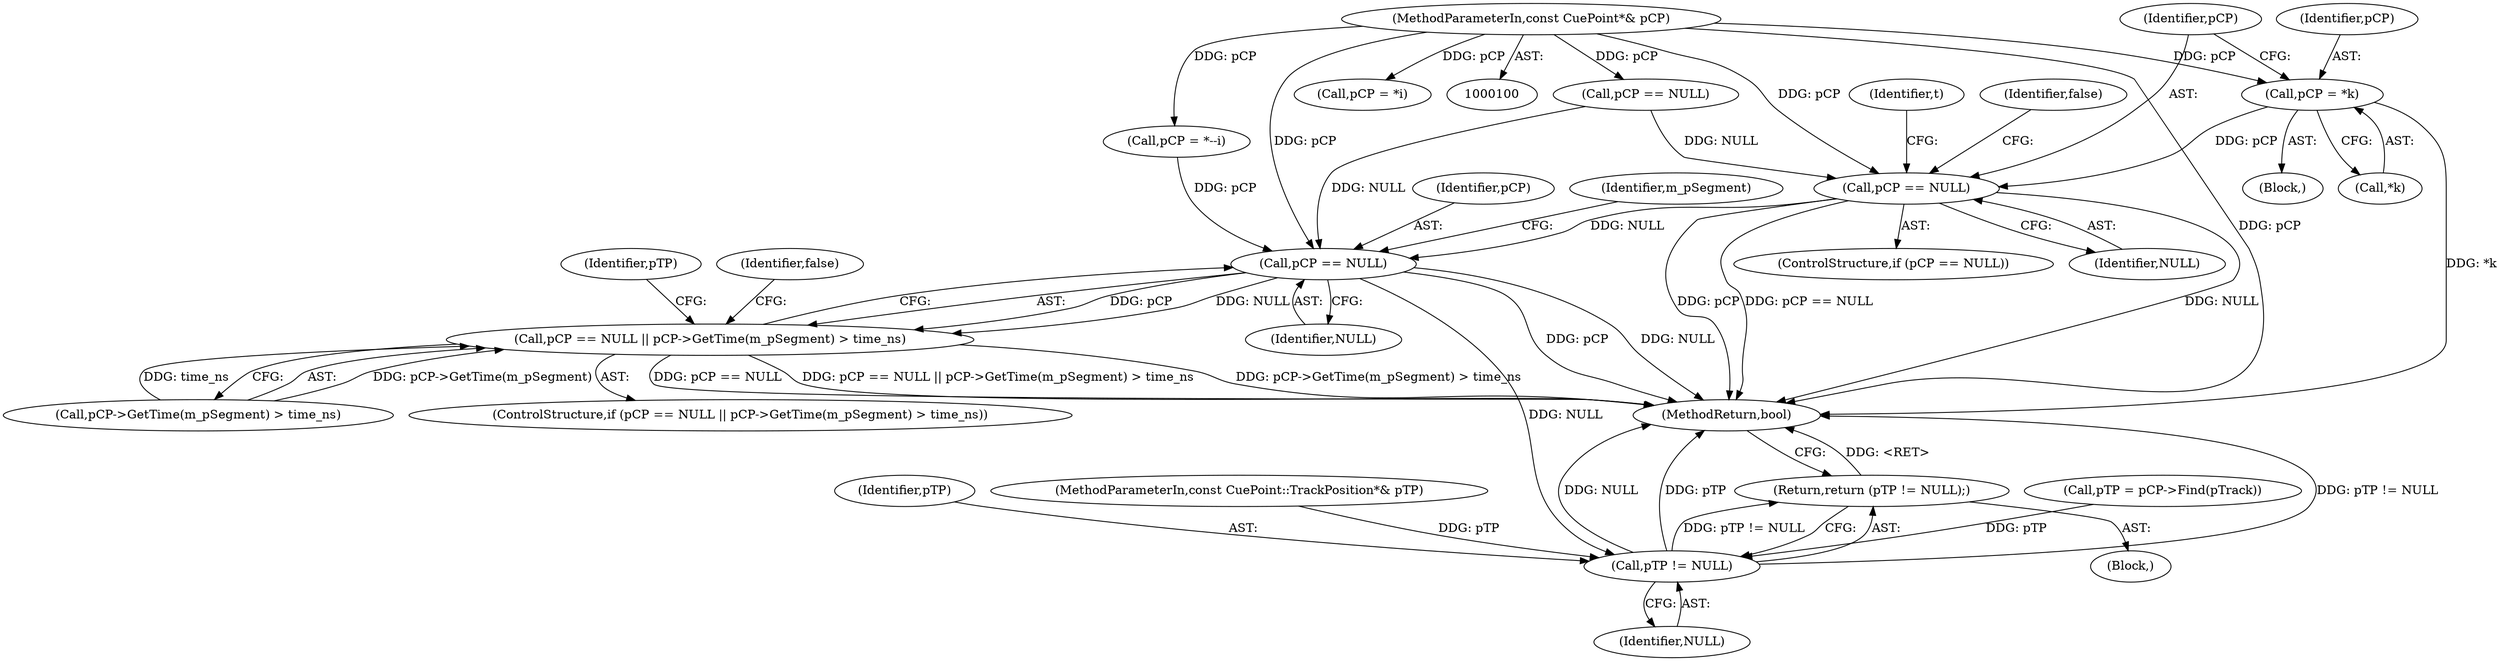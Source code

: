digraph "0_Android_cc274e2abe8b2a6698a5c47d8aa4bb45f1f9538d_9@pointer" {
"1000184" [label="(Call,pCP = *k)"];
"1000103" [label="(MethodParameterIn,const CuePoint*& pCP)"];
"1000189" [label="(Call,pCP == NULL)"];
"1000239" [label="(Call,pCP == NULL)"];
"1000238" [label="(Call,pCP == NULL || pCP->GetTime(m_pSegment) > time_ns)"];
"1000253" [label="(Call,pTP != NULL)"];
"1000252" [label="(Return,return (pTP != NULL);)"];
"1000256" [label="(MethodReturn,bool)"];
"1000249" [label="(Identifier,pTP)"];
"1000105" [label="(Block,)"];
"1000145" [label="(Call,pCP == NULL)"];
"1000242" [label="(Call,pCP->GetTime(m_pSegment) > time_ns)"];
"1000241" [label="(Identifier,NULL)"];
"1000185" [label="(Identifier,pCP)"];
"1000140" [label="(Call,pCP = *i)"];
"1000232" [label="(Call,pCP = *--i)"];
"1000240" [label="(Identifier,pCP)"];
"1000193" [label="(Identifier,false)"];
"1000186" [label="(Call,*k)"];
"1000189" [label="(Call,pCP == NULL)"];
"1000237" [label="(ControlStructure,if (pCP == NULL || pCP->GetTime(m_pSegment) > time_ns))"];
"1000244" [label="(Identifier,m_pSegment)"];
"1000247" [label="(Identifier,false)"];
"1000168" [label="(Block,)"];
"1000248" [label="(Call,pTP = pCP->Find(pTrack))"];
"1000190" [label="(Identifier,pCP)"];
"1000253" [label="(Call,pTP != NULL)"];
"1000184" [label="(Call,pCP = *k)"];
"1000252" [label="(Return,return (pTP != NULL);)"];
"1000255" [label="(Identifier,NULL)"];
"1000196" [label="(Identifier,t)"];
"1000254" [label="(Identifier,pTP)"];
"1000188" [label="(ControlStructure,if (pCP == NULL))"];
"1000238" [label="(Call,pCP == NULL || pCP->GetTime(m_pSegment) > time_ns)"];
"1000191" [label="(Identifier,NULL)"];
"1000239" [label="(Call,pCP == NULL)"];
"1000104" [label="(MethodParameterIn,const CuePoint::TrackPosition*& pTP)"];
"1000103" [label="(MethodParameterIn,const CuePoint*& pCP)"];
"1000184" -> "1000168"  [label="AST: "];
"1000184" -> "1000186"  [label="CFG: "];
"1000185" -> "1000184"  [label="AST: "];
"1000186" -> "1000184"  [label="AST: "];
"1000190" -> "1000184"  [label="CFG: "];
"1000184" -> "1000256"  [label="DDG: *k"];
"1000103" -> "1000184"  [label="DDG: pCP"];
"1000184" -> "1000189"  [label="DDG: pCP"];
"1000103" -> "1000100"  [label="AST: "];
"1000103" -> "1000256"  [label="DDG: pCP"];
"1000103" -> "1000140"  [label="DDG: pCP"];
"1000103" -> "1000145"  [label="DDG: pCP"];
"1000103" -> "1000189"  [label="DDG: pCP"];
"1000103" -> "1000232"  [label="DDG: pCP"];
"1000103" -> "1000239"  [label="DDG: pCP"];
"1000189" -> "1000188"  [label="AST: "];
"1000189" -> "1000191"  [label="CFG: "];
"1000190" -> "1000189"  [label="AST: "];
"1000191" -> "1000189"  [label="AST: "];
"1000193" -> "1000189"  [label="CFG: "];
"1000196" -> "1000189"  [label="CFG: "];
"1000189" -> "1000256"  [label="DDG: pCP"];
"1000189" -> "1000256"  [label="DDG: pCP == NULL"];
"1000189" -> "1000256"  [label="DDG: NULL"];
"1000145" -> "1000189"  [label="DDG: NULL"];
"1000189" -> "1000239"  [label="DDG: NULL"];
"1000239" -> "1000238"  [label="AST: "];
"1000239" -> "1000241"  [label="CFG: "];
"1000240" -> "1000239"  [label="AST: "];
"1000241" -> "1000239"  [label="AST: "];
"1000244" -> "1000239"  [label="CFG: "];
"1000238" -> "1000239"  [label="CFG: "];
"1000239" -> "1000256"  [label="DDG: pCP"];
"1000239" -> "1000256"  [label="DDG: NULL"];
"1000239" -> "1000238"  [label="DDG: pCP"];
"1000239" -> "1000238"  [label="DDG: NULL"];
"1000232" -> "1000239"  [label="DDG: pCP"];
"1000145" -> "1000239"  [label="DDG: NULL"];
"1000239" -> "1000253"  [label="DDG: NULL"];
"1000238" -> "1000237"  [label="AST: "];
"1000238" -> "1000242"  [label="CFG: "];
"1000242" -> "1000238"  [label="AST: "];
"1000247" -> "1000238"  [label="CFG: "];
"1000249" -> "1000238"  [label="CFG: "];
"1000238" -> "1000256"  [label="DDG: pCP == NULL"];
"1000238" -> "1000256"  [label="DDG: pCP == NULL || pCP->GetTime(m_pSegment) > time_ns"];
"1000238" -> "1000256"  [label="DDG: pCP->GetTime(m_pSegment) > time_ns"];
"1000242" -> "1000238"  [label="DDG: pCP->GetTime(m_pSegment)"];
"1000242" -> "1000238"  [label="DDG: time_ns"];
"1000253" -> "1000252"  [label="AST: "];
"1000253" -> "1000255"  [label="CFG: "];
"1000254" -> "1000253"  [label="AST: "];
"1000255" -> "1000253"  [label="AST: "];
"1000252" -> "1000253"  [label="CFG: "];
"1000253" -> "1000256"  [label="DDG: pTP != NULL"];
"1000253" -> "1000256"  [label="DDG: NULL"];
"1000253" -> "1000256"  [label="DDG: pTP"];
"1000253" -> "1000252"  [label="DDG: pTP != NULL"];
"1000248" -> "1000253"  [label="DDG: pTP"];
"1000104" -> "1000253"  [label="DDG: pTP"];
"1000252" -> "1000105"  [label="AST: "];
"1000256" -> "1000252"  [label="CFG: "];
"1000252" -> "1000256"  [label="DDG: <RET>"];
}
